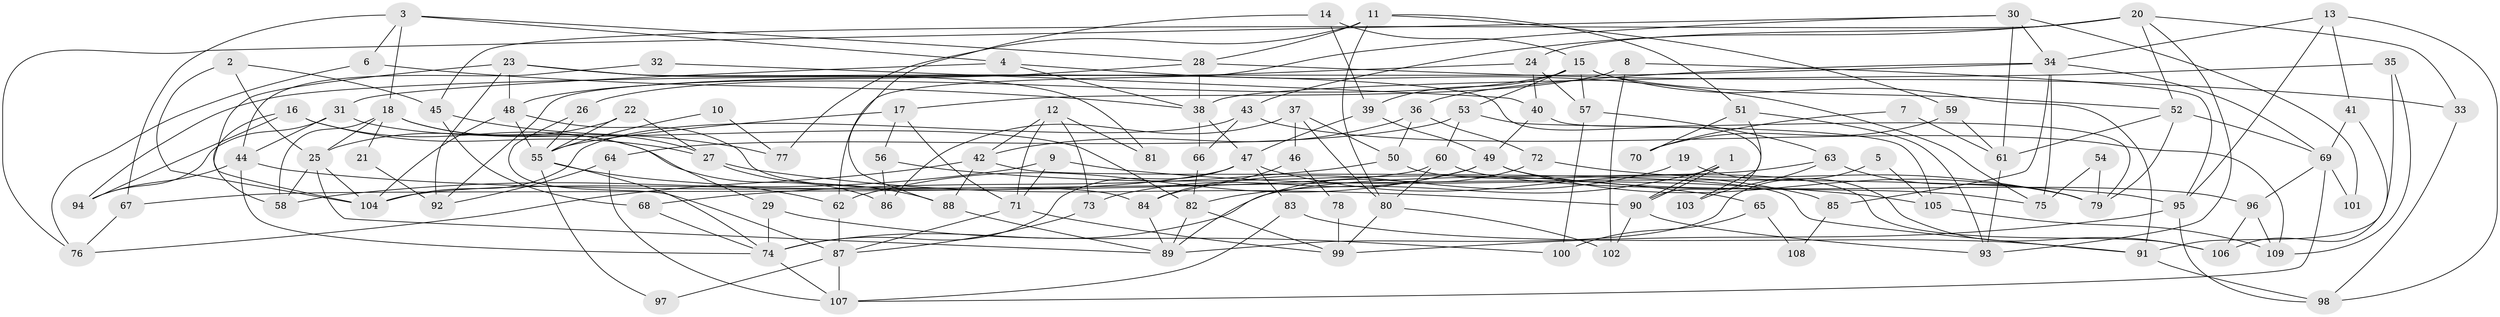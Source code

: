 // Generated by graph-tools (version 1.1) at 2025/15/03/09/25 04:15:17]
// undirected, 109 vertices, 218 edges
graph export_dot {
graph [start="1"]
  node [color=gray90,style=filled];
  1;
  2;
  3;
  4;
  5;
  6;
  7;
  8;
  9;
  10;
  11;
  12;
  13;
  14;
  15;
  16;
  17;
  18;
  19;
  20;
  21;
  22;
  23;
  24;
  25;
  26;
  27;
  28;
  29;
  30;
  31;
  32;
  33;
  34;
  35;
  36;
  37;
  38;
  39;
  40;
  41;
  42;
  43;
  44;
  45;
  46;
  47;
  48;
  49;
  50;
  51;
  52;
  53;
  54;
  55;
  56;
  57;
  58;
  59;
  60;
  61;
  62;
  63;
  64;
  65;
  66;
  67;
  68;
  69;
  70;
  71;
  72;
  73;
  74;
  75;
  76;
  77;
  78;
  79;
  80;
  81;
  82;
  83;
  84;
  85;
  86;
  87;
  88;
  89;
  90;
  91;
  92;
  93;
  94;
  95;
  96;
  97;
  98;
  99;
  100;
  101;
  102;
  103;
  104;
  105;
  106;
  107;
  108;
  109;
  1 -- 90;
  1 -- 90;
  1 -- 82;
  2 -- 104;
  2 -- 25;
  2 -- 45;
  3 -- 28;
  3 -- 67;
  3 -- 4;
  3 -- 6;
  3 -- 18;
  4 -- 38;
  4 -- 31;
  4 -- 75;
  5 -- 89;
  5 -- 105;
  6 -- 76;
  6 -- 38;
  7 -- 61;
  7 -- 70;
  8 -- 95;
  8 -- 17;
  8 -- 102;
  9 -- 71;
  9 -- 105;
  9 -- 58;
  10 -- 77;
  10 -- 55;
  11 -- 51;
  11 -- 80;
  11 -- 28;
  11 -- 59;
  11 -- 77;
  12 -- 73;
  12 -- 42;
  12 -- 71;
  12 -- 81;
  13 -- 34;
  13 -- 98;
  13 -- 41;
  13 -- 95;
  14 -- 88;
  14 -- 39;
  14 -- 15;
  15 -- 91;
  15 -- 26;
  15 -- 39;
  15 -- 52;
  15 -- 53;
  15 -- 57;
  16 -- 94;
  16 -- 58;
  16 -- 27;
  16 -- 86;
  17 -- 71;
  17 -- 55;
  17 -- 56;
  18 -- 58;
  18 -- 21;
  18 -- 25;
  18 -- 27;
  18 -- 29;
  19 -- 106;
  19 -- 84;
  20 -- 43;
  20 -- 52;
  20 -- 24;
  20 -- 33;
  20 -- 45;
  20 -- 93;
  21 -- 92;
  22 -- 55;
  22 -- 27;
  22 -- 25;
  23 -- 48;
  23 -- 104;
  23 -- 81;
  23 -- 92;
  23 -- 103;
  24 -- 40;
  24 -- 57;
  24 -- 92;
  25 -- 58;
  25 -- 89;
  25 -- 104;
  26 -- 87;
  26 -- 55;
  27 -- 88;
  27 -- 90;
  28 -- 33;
  28 -- 38;
  28 -- 48;
  29 -- 74;
  29 -- 100;
  30 -- 62;
  30 -- 61;
  30 -- 34;
  30 -- 76;
  30 -- 101;
  31 -- 44;
  31 -- 82;
  31 -- 94;
  32 -- 44;
  32 -- 40;
  33 -- 98;
  34 -- 36;
  34 -- 69;
  34 -- 75;
  34 -- 85;
  34 -- 94;
  35 -- 38;
  35 -- 109;
  35 -- 91;
  36 -- 72;
  36 -- 42;
  36 -- 50;
  37 -- 50;
  37 -- 80;
  37 -- 46;
  37 -- 86;
  38 -- 47;
  38 -- 66;
  39 -- 47;
  39 -- 49;
  40 -- 49;
  40 -- 79;
  41 -- 69;
  41 -- 106;
  42 -- 91;
  42 -- 88;
  42 -- 76;
  43 -- 104;
  43 -- 66;
  43 -- 109;
  44 -- 74;
  44 -- 94;
  44 -- 95;
  45 -- 68;
  45 -- 77;
  46 -- 84;
  46 -- 78;
  47 -- 74;
  47 -- 83;
  47 -- 85;
  47 -- 104;
  48 -- 104;
  48 -- 55;
  48 -- 84;
  49 -- 96;
  49 -- 62;
  49 -- 73;
  49 -- 79;
  50 -- 68;
  50 -- 106;
  51 -- 90;
  51 -- 93;
  51 -- 70;
  52 -- 79;
  52 -- 61;
  52 -- 69;
  53 -- 64;
  53 -- 60;
  53 -- 105;
  54 -- 75;
  54 -- 79;
  55 -- 62;
  55 -- 74;
  55 -- 97;
  56 -- 86;
  56 -- 65;
  57 -- 63;
  57 -- 100;
  59 -- 61;
  59 -- 70;
  60 -- 75;
  60 -- 67;
  60 -- 80;
  61 -- 93;
  62 -- 87;
  63 -- 74;
  63 -- 79;
  63 -- 103;
  64 -- 107;
  64 -- 92;
  65 -- 100;
  65 -- 108;
  66 -- 82;
  67 -- 76;
  68 -- 74;
  69 -- 96;
  69 -- 101;
  69 -- 107;
  71 -- 99;
  71 -- 87;
  72 -- 89;
  72 -- 79;
  73 -- 87;
  74 -- 107;
  78 -- 99;
  80 -- 102;
  80 -- 99;
  82 -- 99;
  82 -- 89;
  83 -- 107;
  83 -- 91;
  84 -- 89;
  85 -- 108;
  87 -- 97;
  87 -- 107;
  88 -- 89;
  90 -- 93;
  90 -- 102;
  91 -- 98;
  95 -- 98;
  95 -- 99;
  96 -- 106;
  96 -- 109;
  105 -- 109;
}
